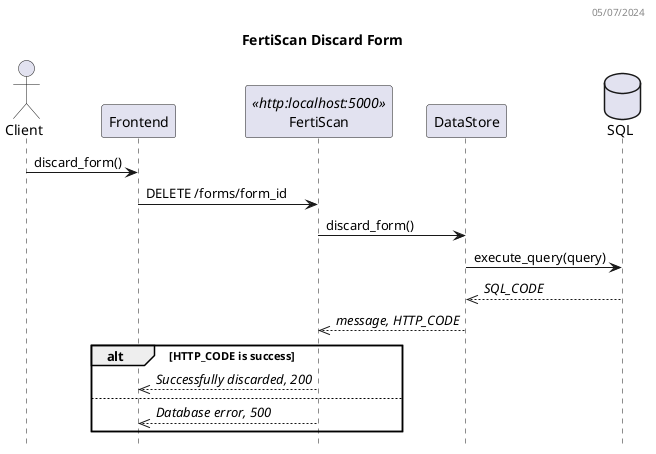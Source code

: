 @startuml FertiScan Sequence Diagram
header 05/07/2024

title FertiScan Discard Form
hide empty members
hide footbox

actor "Client" as C
participant Frontend as FE
participant FertiScan as BE <<http:localhost:5000>>
participant DataStore as DS
database SQL as DB

C -> FE: discard_form()
FE -> BE: DELETE /forms/form_id
BE -> DS: discard_form() 
DS -> DB: execute_query(query)
DS <<-- DB: //SQL_CODE//
BE <<-- DS: //message, HTTP_CODE//
alt HTTP_CODE is success
  FE <<-- BE: //Successfully discarded, 200//
else
  FE <<-- BE: //Database error, 500//
end

@enduml
